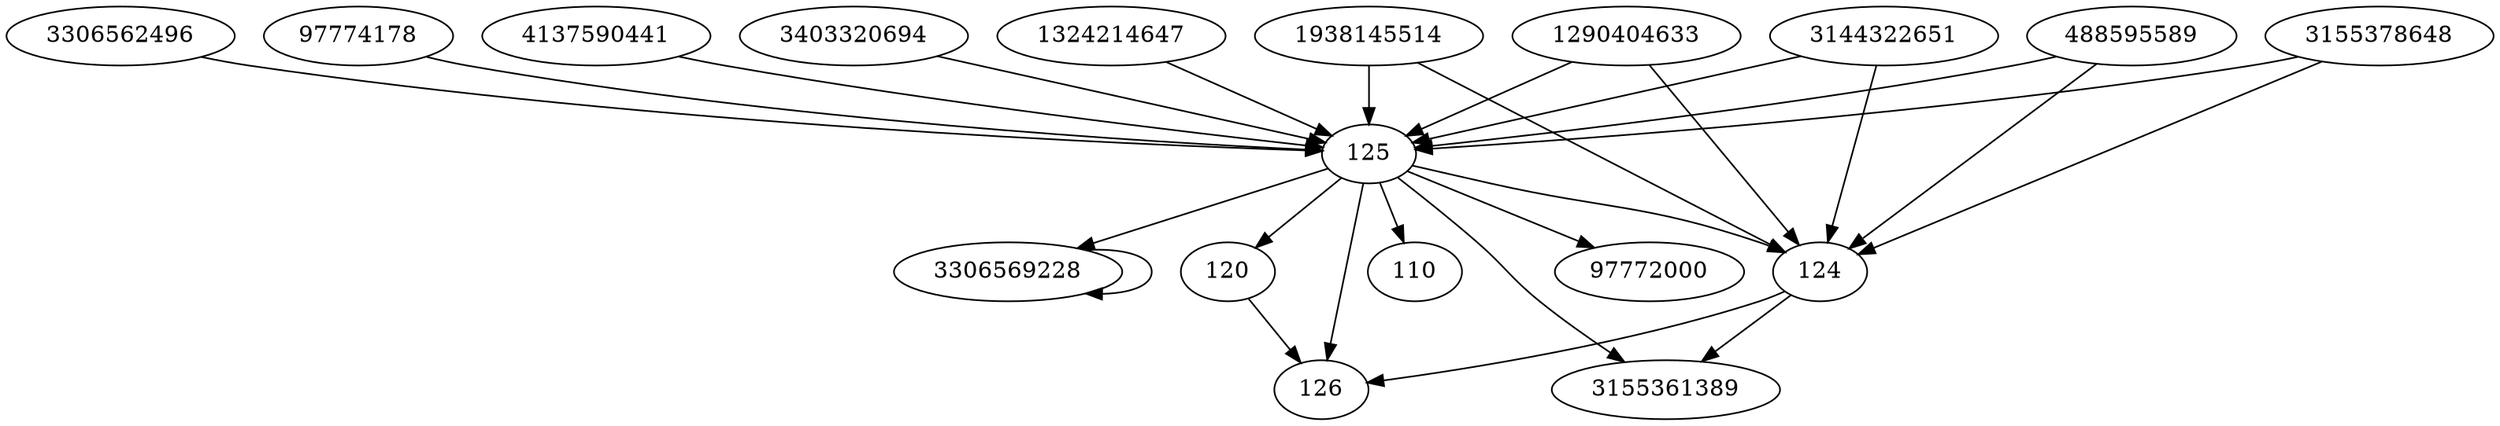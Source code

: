 digraph  {
3306562496;
97772000;
97774178;
488595589;
3155378648;
4137590441;
1938145514;
3306569228;
3155361389;
110;
3403320694;
1324214647;
120;
1290404633;
3144322651;
124;
125;
126;
3306562496 -> 125;
97774178 -> 125;
488595589 -> 124;
488595589 -> 125;
3155378648 -> 124;
3155378648 -> 125;
4137590441 -> 125;
1938145514 -> 124;
1938145514 -> 125;
3306569228 -> 3306569228;
3403320694 -> 125;
1324214647 -> 125;
120 -> 126;
1290404633 -> 124;
1290404633 -> 125;
3144322651 -> 124;
3144322651 -> 125;
124 -> 126;
124 -> 3155361389;
125 -> 126;
125 -> 124;
125 -> 3306569228;
125 -> 97772000;
125 -> 110;
125 -> 120;
125 -> 3155361389;
}
